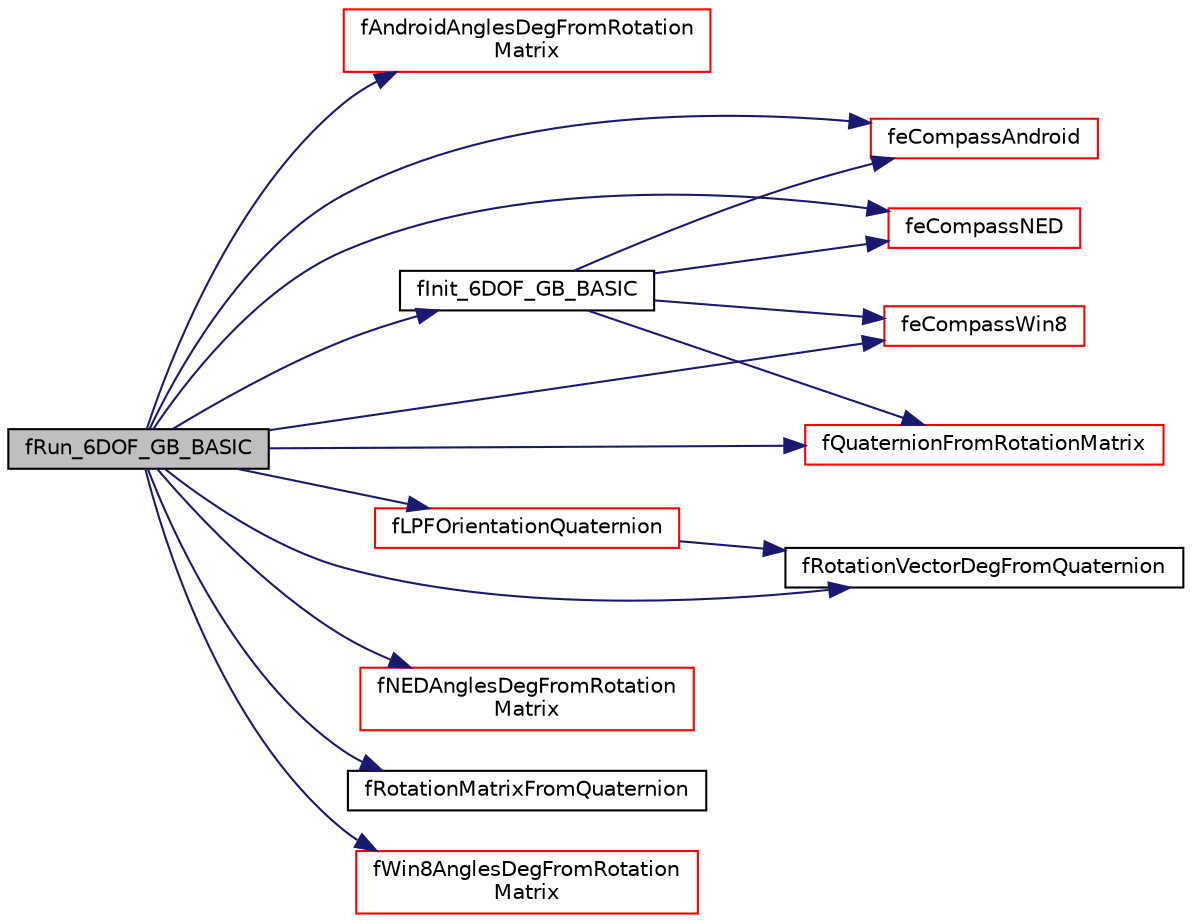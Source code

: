digraph "fRun_6DOF_GB_BASIC"
{
  edge [fontname="Helvetica",fontsize="10",labelfontname="Helvetica",labelfontsize="10"];
  node [fontname="Helvetica",fontsize="10",shape=record];
  rankdir="LR";
  Node229 [label="fRun_6DOF_GB_BASIC",height=0.2,width=0.4,color="black", fillcolor="grey75", style="filled", fontcolor="black"];
  Node229 -> Node230 [color="midnightblue",fontsize="10",style="solid",fontname="Helvetica"];
  Node230 [label="fAndroidAnglesDegFromRotation\lMatrix",height=0.2,width=0.4,color="red", fillcolor="white", style="filled",URL="$orientation_8c.html#a77eeda9a699b1456bb8b02665ad80522",tooltip="extract the Android angles in degrees from the Android rotation matrix "];
  Node229 -> Node236 [color="midnightblue",fontsize="10",style="solid",fontname="Helvetica"];
  Node236 [label="feCompassAndroid",height=0.2,width=0.4,color="red", fillcolor="white", style="filled",URL="$orientation_8c.html#a43ad72cf13f54b0f96355bb7005b6872",tooltip="Android: basic 6DOF e-Compass function, computing rotation matrix fR and magnetic inclination angle f..."];
  Node229 -> Node238 [color="midnightblue",fontsize="10",style="solid",fontname="Helvetica"];
  Node238 [label="feCompassNED",height=0.2,width=0.4,color="red", fillcolor="white", style="filled",URL="$orientation_8c.html#afcde979fba0bcae15591096fe68648c9",tooltip="NED: basic 6DOF e-Compass function, computing rotation matrix fR and magnetic inclination angle fDelt..."];
  Node229 -> Node239 [color="midnightblue",fontsize="10",style="solid",fontname="Helvetica"];
  Node239 [label="feCompassWin8",height=0.2,width=0.4,color="red", fillcolor="white", style="filled",URL="$orientation_8c.html#aabc044b27a0cdd7db677c3203b77de90",tooltip="Win8: basic 6DOF e-Compass function, computing rotation matrix fR and magnetic inclination angle fDel..."];
  Node229 -> Node240 [color="midnightblue",fontsize="10",style="solid",fontname="Helvetica"];
  Node240 [label="fInit_6DOF_GB_BASIC",height=0.2,width=0.4,color="black", fillcolor="white", style="filled",URL="$fusion_8c.html#ab5f459ab0c8c9b4123e2fb33f5061332"];
  Node240 -> Node236 [color="midnightblue",fontsize="10",style="solid",fontname="Helvetica"];
  Node240 -> Node238 [color="midnightblue",fontsize="10",style="solid",fontname="Helvetica"];
  Node240 -> Node239 [color="midnightblue",fontsize="10",style="solid",fontname="Helvetica"];
  Node240 -> Node241 [color="midnightblue",fontsize="10",style="solid",fontname="Helvetica"];
  Node241 [label="fQuaternionFromRotationMatrix",height=0.2,width=0.4,color="red", fillcolor="white", style="filled",URL="$orientation_8c.html#a04da5468213c1687c5b3485f15af288e",tooltip="compute the orientation quaternion from a 3x3 rotation matrix "];
  Node229 -> Node243 [color="midnightblue",fontsize="10",style="solid",fontname="Helvetica"];
  Node243 [label="fLPFOrientationQuaternion",height=0.2,width=0.4,color="red", fillcolor="white", style="filled",URL="$orientation_8c.html#ad60a32e44f24a4b8fa5bddfb23721bc8",tooltip="function low pass filters an orientation quaternion and computes virtual gyro rotation rate ..."];
  Node243 -> Node245 [color="midnightblue",fontsize="10",style="solid",fontname="Helvetica"];
  Node245 [label="fRotationVectorDegFromQuaternion",height=0.2,width=0.4,color="black", fillcolor="white", style="filled",URL="$orientation_8c.html#aa48ae334cf6bbedf2b9e7423d17cb4ac",tooltip="computes rotation vector (deg) from rotation quaternion "];
  Node229 -> Node247 [color="midnightblue",fontsize="10",style="solid",fontname="Helvetica"];
  Node247 [label="fNEDAnglesDegFromRotation\lMatrix",height=0.2,width=0.4,color="red", fillcolor="white", style="filled",URL="$orientation_8c.html#aa781ea4b9430531df4697d3cb39f7454",tooltip="extract the NED angles in degrees from the NED rotation matrix "];
  Node229 -> Node241 [color="midnightblue",fontsize="10",style="solid",fontname="Helvetica"];
  Node229 -> Node248 [color="midnightblue",fontsize="10",style="solid",fontname="Helvetica"];
  Node248 [label="fRotationMatrixFromQuaternion",height=0.2,width=0.4,color="black", fillcolor="white", style="filled",URL="$orientation_8c.html#ab93a6fd700fd1557e9b8f6796bfe3035",tooltip="compute the rotation matrix from an orientation quaternion "];
  Node229 -> Node245 [color="midnightblue",fontsize="10",style="solid",fontname="Helvetica"];
  Node229 -> Node249 [color="midnightblue",fontsize="10",style="solid",fontname="Helvetica"];
  Node249 [label="fWin8AnglesDegFromRotation\lMatrix",height=0.2,width=0.4,color="red", fillcolor="white", style="filled",URL="$orientation_8c.html#a13cd93780206a620abc7bdf7907e6dc6",tooltip="extract the Windows 8 angles in degrees from the Windows 8 rotation matrix "];
}
